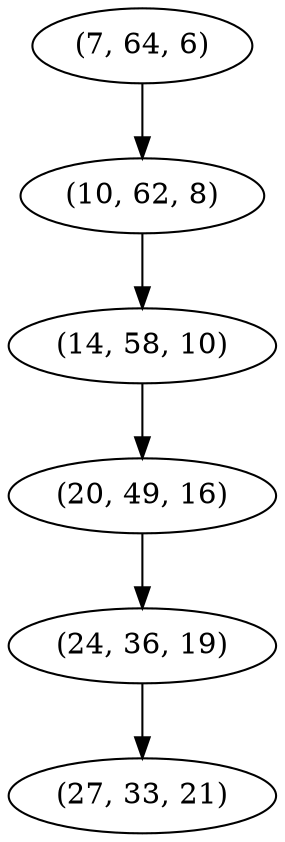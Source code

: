 digraph tree {
    "(7, 64, 6)";
    "(10, 62, 8)";
    "(14, 58, 10)";
    "(20, 49, 16)";
    "(24, 36, 19)";
    "(27, 33, 21)";
    "(7, 64, 6)" -> "(10, 62, 8)";
    "(10, 62, 8)" -> "(14, 58, 10)";
    "(14, 58, 10)" -> "(20, 49, 16)";
    "(20, 49, 16)" -> "(24, 36, 19)";
    "(24, 36, 19)" -> "(27, 33, 21)";
}
